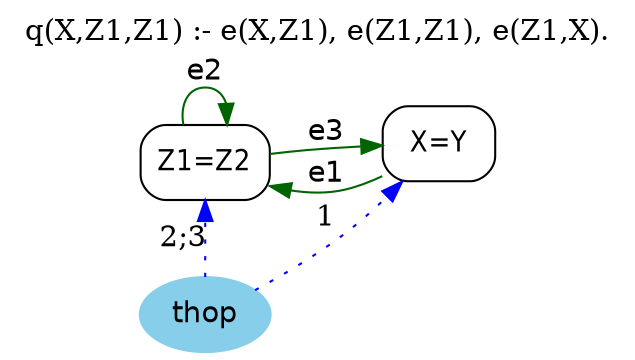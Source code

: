 digraph G {
	graph [bb="0,0,254,165",
		label="q(X,Z1,Z1) :- e(X,Z1), e(Z1,Z1), e(Z1,X).",
		labelloc=t,
		lheight=0.21,
		lp="127,153.5",
		lwidth=3.31,
		rankdir=LR
	];
	node [label="\N"];
	Z1	 [fontname="Helvetica-Narrow",
		height=0.5,
		label="Z1=Z2",
		pos="74,91",
		shape=box,
		style=rounded,
		width=0.79167];
	Z1 -> Z1	 [color=darkgreen,
		fontname=helvetica,
		label=e2,
		lp="74,134.5",
		pos="e,83.769,109.15 64.231,109.15 62.728,118.54 65.984,127 74,127 78.885,127 82.002,123.86 83.352,119.28"];
	X	 [fontname="Helvetica-Narrow",
		height=0.5,
		label="X=Y",
		pos="181.6,100",
		shape=box,
		style=rounded,
		width=0.75];
	Z1 -> X	 [color=darkgreen,
		fontname=helvetica,
		label=e3,
		lp="128.6,105.5",
		pos="e,154.54,99.128 102.55,95.038 108.5,95.778 114.75,96.48 120.6,97 128.31,97.685 136.58,98.223 144.47,98.643"];
	X -> Z1	 [color=darkgreen,
		fontname=helvetica,
		label=e1,
		lp="128.6,85.5",
		pos="e,102.73,79.776 154.24,84.208 148.58,81.639 142.53,79.372 136.6,78 128.84,76.206 120.52,76.437 112.55,77.7"];
	thop	 [color=skyblue,
		fillcolor=skyblue,
		fontname=helvetica,
		height=0.5,
		pos="74,18",
		shape=oval,
		style="filled,rounded",
		width=0.79437];
	thop -> Z1	 [color=blue,
		constraint=false,
		label="2;3",
		lp="63.5,54.5",
		pos="e,74,72.91 74,36.045 74,44.117 74,53.824 74,62.818",
		style=dotted];
	thop -> X	 [color=blue,
		constraint=false,
		label=1,
		lp="128.6,64.5",
		pos="e,164.4,81.958 95.588,29.964 108,37.202 123.65,46.952 136.6,57 143.59,62.428 150.72,68.786 157.18,74.924",
		style=dotted];
}
